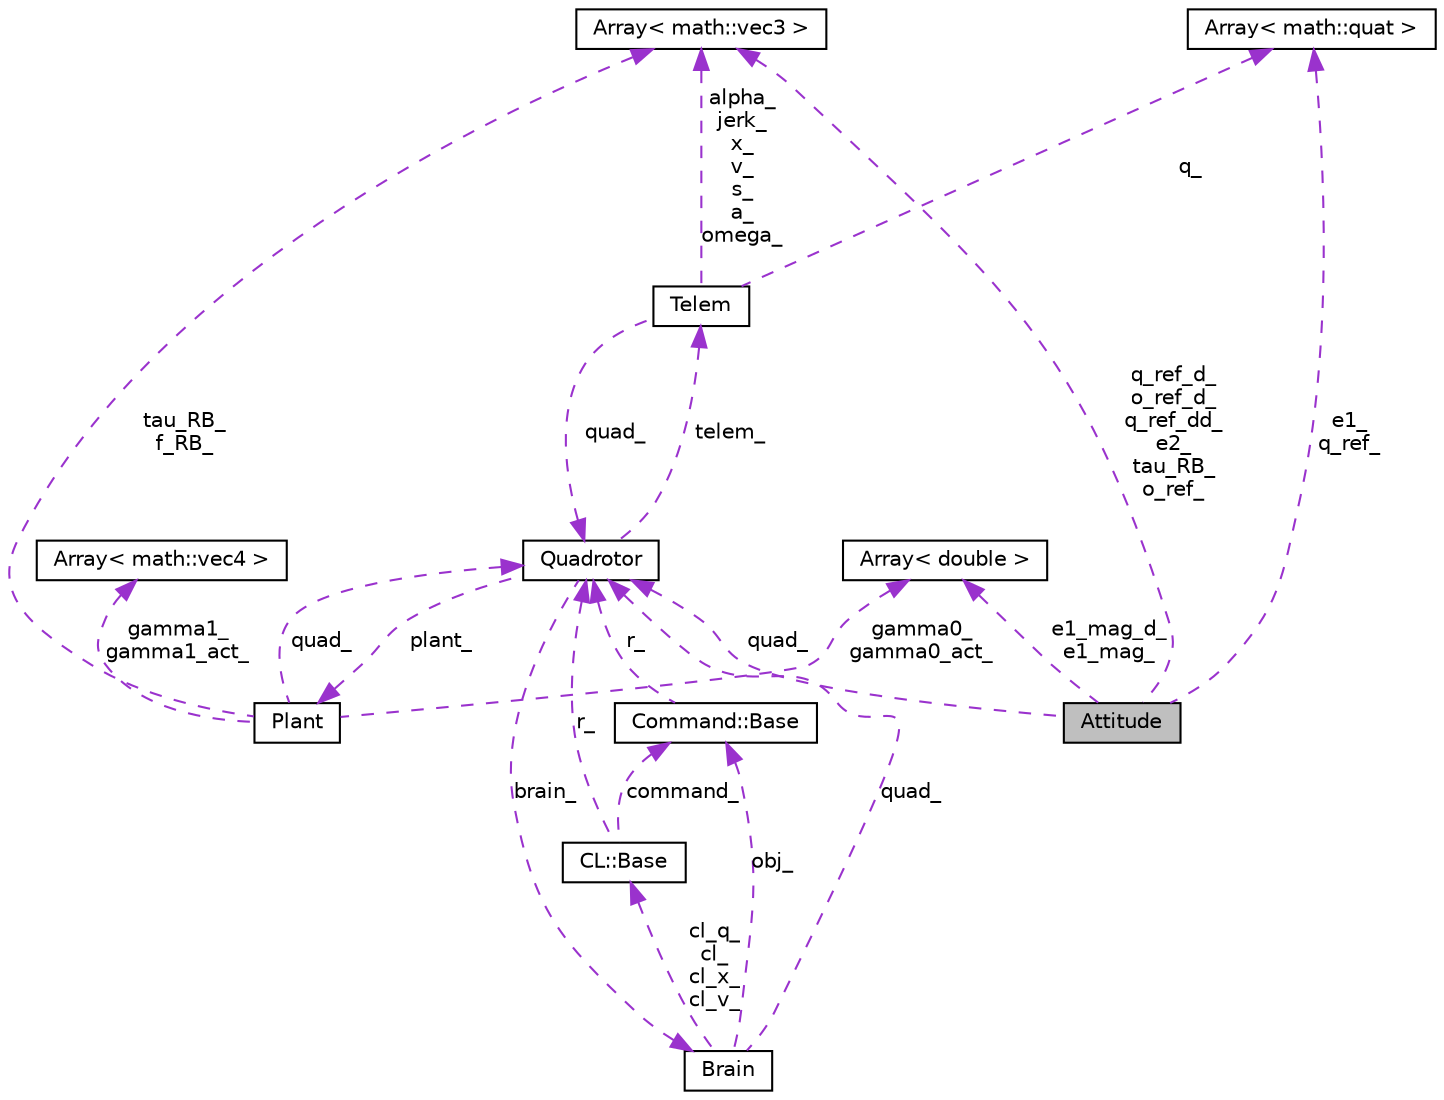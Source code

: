 digraph G
{
  edge [fontname="Helvetica",fontsize="10",labelfontname="Helvetica",labelfontsize="10"];
  node [fontname="Helvetica",fontsize="10",shape=record];
  Node1 [label="Attitude",height=0.2,width=0.4,color="black", fillcolor="grey75", style="filled" fontcolor="black"];
  Node2 -> Node1 [dir=back,color="darkorchid3",fontsize="10",style="dashed",label="e1_\nq_ref_"];
  Node2 [label="Array\< math::quat \>",height=0.2,width=0.4,color="black", fillcolor="white", style="filled",URL="$classArray.html"];
  Node3 -> Node1 [dir=back,color="darkorchid3",fontsize="10",style="dashed",label="q_ref_d_\no_ref_d_\nq_ref_dd_\ne2_\ntau_RB_\no_ref_"];
  Node3 [label="Array\< math::vec3 \>",height=0.2,width=0.4,color="black", fillcolor="white", style="filled",URL="$classArray.html"];
  Node4 -> Node1 [dir=back,color="darkorchid3",fontsize="10",style="dashed",label="e1_mag_d_\ne1_mag_"];
  Node4 [label="Array\< double \>",height=0.2,width=0.4,color="black", fillcolor="white", style="filled",URL="$classArray.html"];
  Node5 -> Node1 [dir=back,color="darkorchid3",fontsize="10",style="dashed",label="quad_"];
  Node5 [label="Quadrotor",height=0.2,width=0.4,color="black", fillcolor="white", style="filled",URL="$classQuadrotor.html"];
  Node6 -> Node5 [dir=back,color="darkorchid3",fontsize="10",style="dashed",label="brain_"];
  Node6 [label="Brain",height=0.2,width=0.4,color="black", fillcolor="white", style="filled",URL="$classBrain.html"];
  Node7 -> Node6 [dir=back,color="darkorchid3",fontsize="10",style="dashed",label="cl_q_\ncl_\ncl_x_\ncl_v_"];
  Node7 [label="CL::Base",height=0.2,width=0.4,color="black", fillcolor="white", style="filled",URL="$classCL_1_1Base.html"];
  Node5 -> Node7 [dir=back,color="darkorchid3",fontsize="10",style="dashed",label="r_"];
  Node8 -> Node7 [dir=back,color="darkorchid3",fontsize="10",style="dashed",label="command_"];
  Node8 [label="Command::Base",height=0.2,width=0.4,color="black", fillcolor="white", style="filled",URL="$classCommand_1_1Base.html"];
  Node5 -> Node8 [dir=back,color="darkorchid3",fontsize="10",style="dashed",label="r_"];
  Node5 -> Node6 [dir=back,color="darkorchid3",fontsize="10",style="dashed",label="quad_"];
  Node8 -> Node6 [dir=back,color="darkorchid3",fontsize="10",style="dashed",label="obj_"];
  Node9 -> Node5 [dir=back,color="darkorchid3",fontsize="10",style="dashed",label="plant_"];
  Node9 [label="Plant",height=0.2,width=0.4,color="black", fillcolor="white", style="filled",URL="$classPlant.html"];
  Node10 -> Node9 [dir=back,color="darkorchid3",fontsize="10",style="dashed",label="gamma1_\ngamma1_act_"];
  Node10 [label="Array\< math::vec4 \>",height=0.2,width=0.4,color="black", fillcolor="white", style="filled",URL="$classArray.html"];
  Node3 -> Node9 [dir=back,color="darkorchid3",fontsize="10",style="dashed",label="tau_RB_\nf_RB_"];
  Node4 -> Node9 [dir=back,color="darkorchid3",fontsize="10",style="dashed",label="gamma0_\ngamma0_act_"];
  Node5 -> Node9 [dir=back,color="darkorchid3",fontsize="10",style="dashed",label="quad_"];
  Node11 -> Node5 [dir=back,color="darkorchid3",fontsize="10",style="dashed",label="telem_"];
  Node11 [label="Telem",height=0.2,width=0.4,color="black", fillcolor="white", style="filled",URL="$classTelem.html"];
  Node2 -> Node11 [dir=back,color="darkorchid3",fontsize="10",style="dashed",label="q_"];
  Node3 -> Node11 [dir=back,color="darkorchid3",fontsize="10",style="dashed",label="alpha_\njerk_\nx_\nv_\ns_\na_\nomega_"];
  Node5 -> Node11 [dir=back,color="darkorchid3",fontsize="10",style="dashed",label="quad_"];
}

